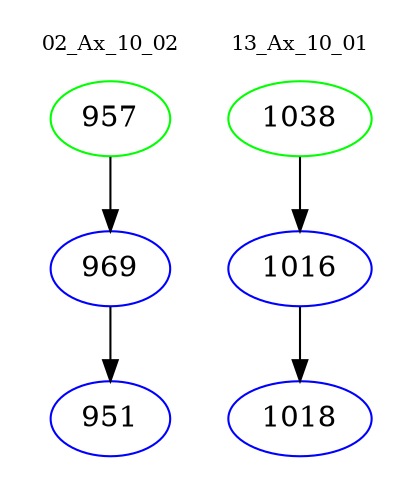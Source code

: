 digraph{
subgraph cluster_0 {
color = white
label = "02_Ax_10_02";
fontsize=10;
T0_957 [label="957", color="green"]
T0_957 -> T0_969 [color="black"]
T0_969 [label="969", color="blue"]
T0_969 -> T0_951 [color="black"]
T0_951 [label="951", color="blue"]
}
subgraph cluster_1 {
color = white
label = "13_Ax_10_01";
fontsize=10;
T1_1038 [label="1038", color="green"]
T1_1038 -> T1_1016 [color="black"]
T1_1016 [label="1016", color="blue"]
T1_1016 -> T1_1018 [color="black"]
T1_1018 [label="1018", color="blue"]
}
}
